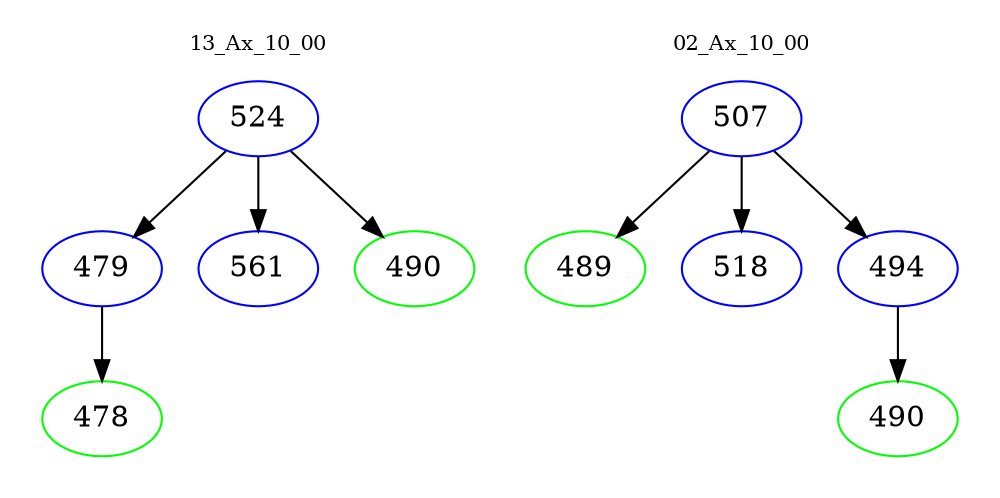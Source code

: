 digraph{
subgraph cluster_0 {
color = white
label = "13_Ax_10_00";
fontsize=10;
T0_524 [label="524", color="blue"]
T0_524 -> T0_479 [color="black"]
T0_479 [label="479", color="blue"]
T0_479 -> T0_478 [color="black"]
T0_478 [label="478", color="green"]
T0_524 -> T0_561 [color="black"]
T0_561 [label="561", color="blue"]
T0_524 -> T0_490 [color="black"]
T0_490 [label="490", color="green"]
}
subgraph cluster_1 {
color = white
label = "02_Ax_10_00";
fontsize=10;
T1_507 [label="507", color="blue"]
T1_507 -> T1_489 [color="black"]
T1_489 [label="489", color="green"]
T1_507 -> T1_518 [color="black"]
T1_518 [label="518", color="blue"]
T1_507 -> T1_494 [color="black"]
T1_494 [label="494", color="blue"]
T1_494 -> T1_490 [color="black"]
T1_490 [label="490", color="green"]
}
}
